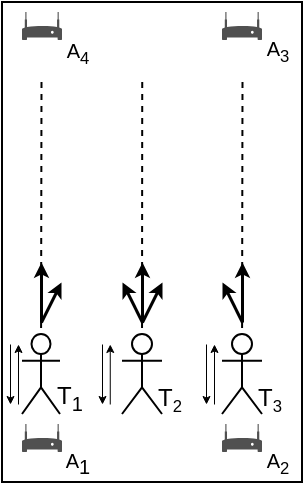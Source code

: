 <mxfile version="24.4.13" type="device">
  <diagram name="Page-1" id="GShBvaMt4-n2fsqKeiEs">
    <mxGraphModel dx="576" dy="320" grid="1" gridSize="10" guides="1" tooltips="1" connect="1" arrows="1" fold="1" page="1" pageScale="1" pageWidth="850" pageHeight="1100" math="0" shadow="0">
      <root>
        <mxCell id="0" />
        <mxCell id="1" parent="0" />
        <mxCell id="QHThUEgulMYCSTynqxfM-2" value="" style="rounded=0;whiteSpace=wrap;html=1;" parent="1" vertex="1">
          <mxGeometry x="200" y="640" width="150" height="240" as="geometry" />
        </mxCell>
        <mxCell id="QHThUEgulMYCSTynqxfM-11" value="" style="endArrow=none;dashed=1;html=1;strokeWidth=1;rounded=0;" parent="1" target="QHThUEgulMYCSTynqxfM-5" edge="1">
          <mxGeometry width="50" height="50" relative="1" as="geometry">
            <mxPoint x="219.75" y="680" as="sourcePoint" />
            <mxPoint x="219.25" y="840" as="targetPoint" />
          </mxGeometry>
        </mxCell>
        <mxCell id="QHThUEgulMYCSTynqxfM-26" value="T&lt;sub&gt;1&lt;/sub&gt;" style="text;html=1;strokeColor=none;fillColor=none;align=center;verticalAlign=middle;whiteSpace=wrap;rounded=0;" parent="1" vertex="1">
          <mxGeometry x="224" y="833" width="20" height="10" as="geometry" />
        </mxCell>
        <mxCell id="QHThUEgulMYCSTynqxfM-27" value="T&lt;span style=&quot;font-size: 10px;&quot;&gt;&lt;sub&gt;2&lt;/sub&gt;&lt;/span&gt;" style="text;html=1;strokeColor=none;fillColor=none;align=center;verticalAlign=middle;whiteSpace=wrap;rounded=0;" parent="1" vertex="1">
          <mxGeometry x="274" y="833" width="20" height="10" as="geometry" />
        </mxCell>
        <mxCell id="QHThUEgulMYCSTynqxfM-28" value="T&lt;span style=&quot;font-size: 10px;&quot;&gt;&lt;sub&gt;3&lt;/sub&gt;&lt;/span&gt;" style="text;html=1;strokeColor=none;fillColor=none;align=center;verticalAlign=middle;whiteSpace=wrap;rounded=0;" parent="1" vertex="1">
          <mxGeometry x="324" y="833" width="20" height="10" as="geometry" />
        </mxCell>
        <mxCell id="QHThUEgulMYCSTynqxfM-29" value="A&lt;span style=&quot;font-size: 10px;&quot;&gt;&lt;sub style=&quot;font-size: 10px;&quot;&gt;1&lt;/sub&gt;&lt;/span&gt;" style="text;html=1;strokeColor=none;fillColor=none;align=center;verticalAlign=middle;whiteSpace=wrap;rounded=0;fontSize=10;" parent="1" vertex="1">
          <mxGeometry x="228" y="866" width="20" height="10" as="geometry" />
        </mxCell>
        <mxCell id="QHThUEgulMYCSTynqxfM-33" value="" style="sketch=0;pointerEvents=1;shadow=0;dashed=0;html=1;strokeColor=none;fillColor=#505050;labelPosition=center;verticalLabelPosition=bottom;verticalAlign=top;outlineConnect=0;align=center;shape=mxgraph.office.devices.modem;fontSize=10;" parent="1" vertex="1">
          <mxGeometry x="210" y="851" width="20" height="14" as="geometry" />
        </mxCell>
        <mxCell id="QHThUEgulMYCSTynqxfM-34" value="A&lt;sub&gt;2&lt;/sub&gt;" style="text;html=1;strokeColor=none;fillColor=none;align=center;verticalAlign=middle;whiteSpace=wrap;rounded=0;fontSize=10;" parent="1" vertex="1">
          <mxGeometry x="328" y="865" width="20" height="10" as="geometry" />
        </mxCell>
        <mxCell id="QHThUEgulMYCSTynqxfM-35" value="" style="sketch=0;pointerEvents=1;shadow=0;dashed=0;html=1;strokeColor=none;fillColor=#505050;labelPosition=center;verticalLabelPosition=bottom;verticalAlign=top;outlineConnect=0;align=center;shape=mxgraph.office.devices.modem;fontSize=10;" parent="1" vertex="1">
          <mxGeometry x="310" y="851" width="20" height="14" as="geometry" />
        </mxCell>
        <mxCell id="QHThUEgulMYCSTynqxfM-43" value="" style="shape=image;html=1;verticalAlign=top;verticalLabelPosition=bottom;labelBackgroundColor=#ffffff;imageAspect=0;aspect=fixed;image=https://cdn1.iconfinder.com/data/icons/ionicons-fill-vol-2/512/wifi-128.png;fontSize=10;" parent="1" vertex="1">
          <mxGeometry x="216" y="846" width="8" height="8" as="geometry" />
        </mxCell>
        <mxCell id="QHThUEgulMYCSTynqxfM-45" value="" style="shape=image;html=1;verticalAlign=top;verticalLabelPosition=bottom;labelBackgroundColor=#ffffff;imageAspect=0;aspect=fixed;image=https://cdn1.iconfinder.com/data/icons/ionicons-fill-vol-2/512/wifi-128.png;fontSize=10;" parent="1" vertex="1">
          <mxGeometry x="316" y="846" width="8" height="8" as="geometry" />
        </mxCell>
        <mxCell id="QHThUEgulMYCSTynqxfM-5" value="" style="shape=umlActor;verticalLabelPosition=bottom;verticalAlign=top;html=1;outlineConnect=0;" parent="1" vertex="1">
          <mxGeometry x="210" y="806" width="19" height="40" as="geometry" />
        </mxCell>
        <mxCell id="TeAQlO065X8vaYn2h3sj-1" value="A&lt;sub&gt;4&lt;/sub&gt;" style="text;html=1;strokeColor=none;fillColor=none;align=center;verticalAlign=middle;whiteSpace=wrap;rounded=0;fontSize=10;" parent="1" vertex="1">
          <mxGeometry x="228" y="660" width="20" height="10" as="geometry" />
        </mxCell>
        <mxCell id="TeAQlO065X8vaYn2h3sj-2" value="" style="sketch=0;pointerEvents=1;shadow=0;dashed=0;html=1;strokeColor=none;fillColor=#505050;labelPosition=center;verticalLabelPosition=bottom;verticalAlign=top;outlineConnect=0;align=center;shape=mxgraph.office.devices.modem;fontSize=10;" parent="1" vertex="1">
          <mxGeometry x="210" y="645" width="20" height="14" as="geometry" />
        </mxCell>
        <mxCell id="TeAQlO065X8vaYn2h3sj-3" value="A&lt;sub&gt;3&lt;/sub&gt;" style="text;html=1;strokeColor=none;fillColor=none;align=center;verticalAlign=middle;whiteSpace=wrap;rounded=0;fontSize=10;" parent="1" vertex="1">
          <mxGeometry x="328" y="659" width="20" height="10" as="geometry" />
        </mxCell>
        <mxCell id="TeAQlO065X8vaYn2h3sj-4" value="" style="sketch=0;pointerEvents=1;shadow=0;dashed=0;html=1;strokeColor=none;fillColor=#505050;labelPosition=center;verticalLabelPosition=bottom;verticalAlign=top;outlineConnect=0;align=center;shape=mxgraph.office.devices.modem;fontSize=10;" parent="1" vertex="1">
          <mxGeometry x="310" y="645" width="20" height="14" as="geometry" />
        </mxCell>
        <mxCell id="TeAQlO065X8vaYn2h3sj-6" value="" style="shape=image;html=1;verticalAlign=top;verticalLabelPosition=bottom;labelBackgroundColor=#ffffff;imageAspect=0;aspect=fixed;image=https://cdn1.iconfinder.com/data/icons/ionicons-fill-vol-2/512/wifi-128.png;fontSize=10;rotation=-179;" parent="1" vertex="1">
          <mxGeometry x="216" y="662" width="8" height="8" as="geometry" />
        </mxCell>
        <mxCell id="TeAQlO065X8vaYn2h3sj-8" value="" style="shape=image;html=1;verticalAlign=top;verticalLabelPosition=bottom;labelBackgroundColor=#ffffff;imageAspect=0;aspect=fixed;image=https://cdn1.iconfinder.com/data/icons/ionicons-fill-vol-2/512/wifi-128.png;fontSize=10;rotation=-179;" parent="1" vertex="1">
          <mxGeometry x="316" y="662" width="8" height="8" as="geometry" />
        </mxCell>
        <mxCell id="TeAQlO065X8vaYn2h3sj-24" value="" style="endArrow=none;startArrow=classic;html=1;strokeWidth=1.5;startSize=3;endSize=3;rounded=0;endFill=0;" parent="1" edge="1">
          <mxGeometry width="50" height="50" relative="1" as="geometry">
            <mxPoint x="219.5" y="770" as="sourcePoint" />
            <mxPoint x="219.5" y="800" as="targetPoint" />
            <Array as="points" />
          </mxGeometry>
        </mxCell>
        <mxCell id="TeAQlO065X8vaYn2h3sj-26" value="" style="endArrow=none;dashed=1;html=1;strokeWidth=1;rounded=0;" parent="1" target="_zlzXDLENZHTqgReKsr3-5" edge="1">
          <mxGeometry width="50" height="50" relative="1" as="geometry">
            <mxPoint x="270.12" y="680" as="sourcePoint" />
            <mxPoint x="269.62" y="840" as="targetPoint" />
          </mxGeometry>
        </mxCell>
        <mxCell id="TeAQlO065X8vaYn2h3sj-28" value="" style="endArrow=none;dashed=1;html=1;strokeWidth=1;rounded=0;" parent="1" target="_zlzXDLENZHTqgReKsr3-6" edge="1">
          <mxGeometry width="50" height="50" relative="1" as="geometry">
            <mxPoint x="320.25" y="680" as="sourcePoint" />
            <mxPoint x="319.75" y="840" as="targetPoint" />
          </mxGeometry>
        </mxCell>
        <mxCell id="_zlzXDLENZHTqgReKsr3-5" value="" style="shape=umlActor;verticalLabelPosition=bottom;verticalAlign=top;html=1;outlineConnect=0;" parent="1" vertex="1">
          <mxGeometry x="260" y="806" width="20" height="40" as="geometry" />
        </mxCell>
        <mxCell id="_zlzXDLENZHTqgReKsr3-6" value="" style="shape=umlActor;verticalLabelPosition=bottom;verticalAlign=top;html=1;outlineConnect=0;" parent="1" vertex="1">
          <mxGeometry x="310" y="806" width="20" height="40" as="geometry" />
        </mxCell>
        <mxCell id="TeAQlO065X8vaYn2h3sj-37" value="" style="endArrow=none;startArrow=classic;html=1;strokeWidth=0.5;startSize=3;endSize=3;rounded=0;endFill=0;" parent="1" edge="1">
          <mxGeometry width="50" height="50" relative="1" as="geometry">
            <mxPoint x="208" y="811" as="sourcePoint" />
            <mxPoint x="208" y="841" as="targetPoint" />
            <Array as="points" />
          </mxGeometry>
        </mxCell>
        <mxCell id="TeAQlO065X8vaYn2h3sj-38" value="" style="endArrow=none;startArrow=classic;html=1;strokeWidth=0.5;startSize=3;endSize=3;rounded=0;endFill=0;" parent="1" edge="1">
          <mxGeometry width="50" height="50" relative="1" as="geometry">
            <mxPoint x="253.88" y="811" as="sourcePoint" />
            <mxPoint x="253.88" y="841" as="targetPoint" />
            <Array as="points" />
          </mxGeometry>
        </mxCell>
        <mxCell id="TeAQlO065X8vaYn2h3sj-40" value="" style="endArrow=classic;startArrow=none;html=1;strokeWidth=0.5;startSize=3;endSize=3;rounded=0;endFill=1;startFill=0;" parent="1" edge="1">
          <mxGeometry width="50" height="50" relative="1" as="geometry">
            <mxPoint x="204" y="811" as="sourcePoint" />
            <mxPoint x="204" y="841" as="targetPoint" />
            <Array as="points" />
          </mxGeometry>
        </mxCell>
        <mxCell id="TeAQlO065X8vaYn2h3sj-41" value="" style="endArrow=classic;startArrow=none;html=1;strokeWidth=0.5;startSize=3;endSize=3;rounded=0;endFill=1;startFill=0;" parent="1" edge="1">
          <mxGeometry width="50" height="50" relative="1" as="geometry">
            <mxPoint x="250" y="811" as="sourcePoint" />
            <mxPoint x="250" y="841" as="targetPoint" />
            <Array as="points" />
          </mxGeometry>
        </mxCell>
        <mxCell id="TeAQlO065X8vaYn2h3sj-42" value="" style="endArrow=none;startArrow=classic;html=1;strokeWidth=0.5;startSize=3;endSize=3;rounded=0;endFill=0;" parent="1" edge="1">
          <mxGeometry width="50" height="50" relative="1" as="geometry">
            <mxPoint x="306" y="811" as="sourcePoint" />
            <mxPoint x="306" y="841" as="targetPoint" />
            <Array as="points" />
          </mxGeometry>
        </mxCell>
        <mxCell id="TeAQlO065X8vaYn2h3sj-43" value="" style="endArrow=classic;startArrow=none;html=1;strokeWidth=0.5;startSize=3;endSize=3;rounded=0;endFill=1;startFill=0;" parent="1" edge="1">
          <mxGeometry width="50" height="50" relative="1" as="geometry">
            <mxPoint x="302" y="811" as="sourcePoint" />
            <mxPoint x="302" y="841" as="targetPoint" />
            <Array as="points" />
          </mxGeometry>
        </mxCell>
        <mxCell id="5PpQjtUgdhoFnoEG3bx3-1" value="" style="endArrow=none;startArrow=classic;html=1;strokeWidth=1.5;startSize=3;endSize=3;rounded=0;endFill=0;" edge="1" parent="1">
          <mxGeometry width="50" height="50" relative="1" as="geometry">
            <mxPoint x="229.5" y="780" as="sourcePoint" />
            <mxPoint x="219.5" y="800" as="targetPoint" />
            <Array as="points" />
          </mxGeometry>
        </mxCell>
        <mxCell id="5PpQjtUgdhoFnoEG3bx3-3" value="" style="endArrow=none;startArrow=classic;html=1;strokeWidth=1.5;startSize=3;endSize=3;rounded=0;endFill=0;" edge="1" parent="1">
          <mxGeometry width="50" height="50" relative="1" as="geometry">
            <mxPoint x="270" y="770" as="sourcePoint" />
            <mxPoint x="270" y="800" as="targetPoint" />
            <Array as="points" />
          </mxGeometry>
        </mxCell>
        <mxCell id="5PpQjtUgdhoFnoEG3bx3-4" value="" style="endArrow=none;startArrow=classic;html=1;strokeWidth=1.5;startSize=3;endSize=3;rounded=0;endFill=0;" edge="1" parent="1">
          <mxGeometry width="50" height="50" relative="1" as="geometry">
            <mxPoint x="280" y="780" as="sourcePoint" />
            <mxPoint x="270" y="800" as="targetPoint" />
            <Array as="points" />
          </mxGeometry>
        </mxCell>
        <mxCell id="5PpQjtUgdhoFnoEG3bx3-5" value="" style="endArrow=none;startArrow=classic;html=1;strokeWidth=1.5;startSize=3;endSize=3;rounded=0;endFill=0;" edge="1" parent="1">
          <mxGeometry width="50" height="50" relative="1" as="geometry">
            <mxPoint x="260" y="780" as="sourcePoint" />
            <mxPoint x="270" y="800" as="targetPoint" />
            <Array as="points" />
          </mxGeometry>
        </mxCell>
        <mxCell id="5PpQjtUgdhoFnoEG3bx3-6" value="" style="endArrow=none;startArrow=classic;html=1;strokeWidth=1.5;startSize=3;endSize=3;rounded=0;endFill=0;" edge="1" parent="1">
          <mxGeometry width="50" height="50" relative="1" as="geometry">
            <mxPoint x="320" y="770" as="sourcePoint" />
            <mxPoint x="320" y="800" as="targetPoint" />
            <Array as="points" />
          </mxGeometry>
        </mxCell>
        <mxCell id="5PpQjtUgdhoFnoEG3bx3-8" value="" style="endArrow=none;startArrow=classic;html=1;strokeWidth=1.5;startSize=3;endSize=3;rounded=0;endFill=0;" edge="1" parent="1">
          <mxGeometry width="50" height="50" relative="1" as="geometry">
            <mxPoint x="310" y="780" as="sourcePoint" />
            <mxPoint x="320" y="800" as="targetPoint" />
            <Array as="points" />
          </mxGeometry>
        </mxCell>
      </root>
    </mxGraphModel>
  </diagram>
</mxfile>
